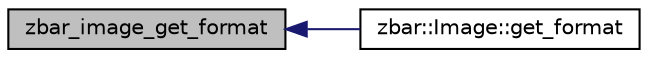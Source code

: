digraph G
{
  edge [fontname="Helvetica",fontsize="10",labelfontname="Helvetica",labelfontsize="10"];
  node [fontname="Helvetica",fontsize="10",shape=record];
  rankdir=LR;
  Node1 [label="zbar_image_get_format",height=0.2,width=0.4,color="black", fillcolor="grey75", style="filled" fontcolor="black"];
  Node1 -> Node2 [dir=back,color="midnightblue",fontsize="10",style="solid"];
  Node2 [label="zbar::Image::get_format",height=0.2,width=0.4,color="black", fillcolor="white", style="filled",URL="$classzbar_1_1_image.html#ab4ae21c0be0a32dabd7082c84ff894c1"];
}
